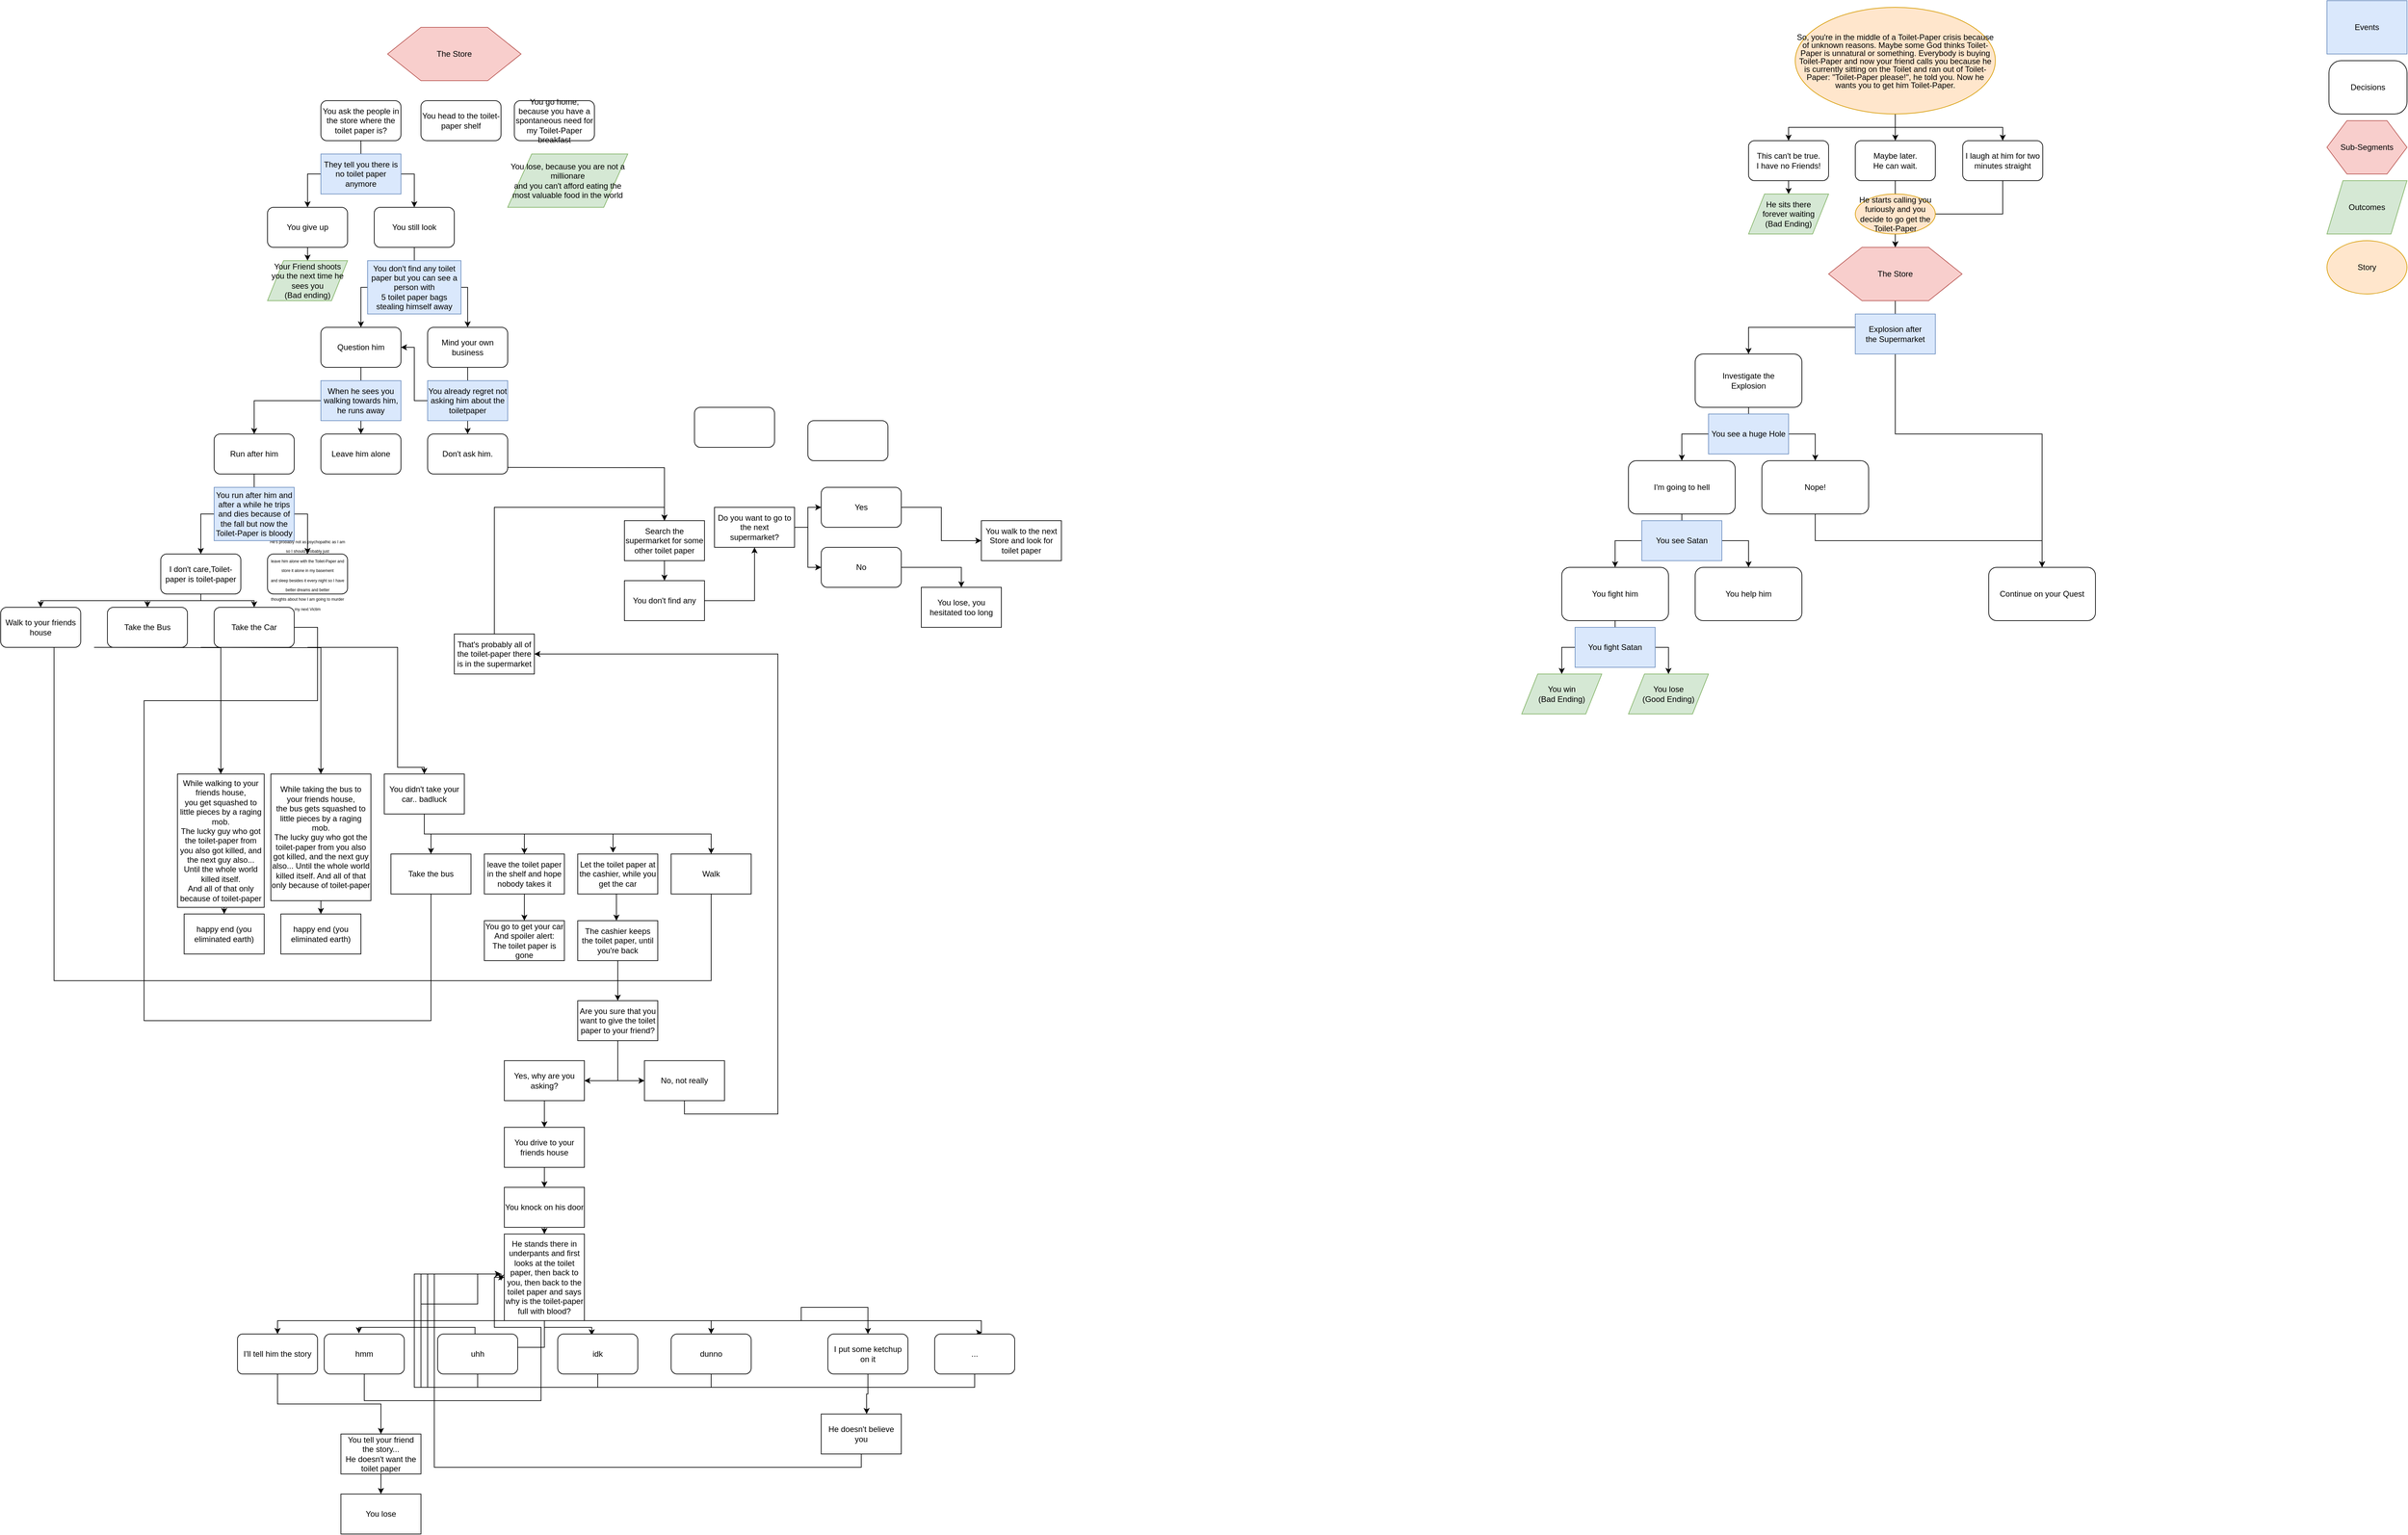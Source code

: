 <mxfile version="12.8.9" type="github">
  <diagram id="Qn3-nG2EIfxCC5e99ubx" name="Page-1">
    <mxGraphModel dx="3602" dy="536" grid="1" gridSize="10" guides="1" tooltips="1" connect="1" arrows="1" fold="1" page="0" pageScale="1" pageWidth="1169" pageHeight="827" background="none" math="0" shadow="0">
      <root>
        <mxCell id="0" />
        <mxCell id="1" parent="0" />
        <mxCell id="w2yHV6jO7LddsXgPNAkQ-8" style="edgeStyle=orthogonalEdgeStyle;rounded=0;orthogonalLoop=1;jettySize=auto;html=1;exitX=0.5;exitY=1;exitDx=0;exitDy=0;entryX=0.5;entryY=0;entryDx=0;entryDy=0;" parent="1" source="qTc8x9LIwxy68OP4qptk-10" target="qTc8x9LIwxy68OP4qptk-4" edge="1">
          <mxGeometry relative="1" as="geometry">
            <mxPoint x="760" y="450" as="sourcePoint" />
            <Array as="points">
              <mxPoint x="760" y="490" />
              <mxPoint x="540" y="490" />
            </Array>
          </mxGeometry>
        </mxCell>
        <mxCell id="w2yHV6jO7LddsXgPNAkQ-10" style="edgeStyle=orthogonalEdgeStyle;rounded=0;orthogonalLoop=1;jettySize=auto;html=1;exitX=0.5;exitY=1;exitDx=0;exitDy=0;entryX=0.5;entryY=0;entryDx=0;entryDy=0;" parent="1" source="qTc8x9LIwxy68OP4qptk-4" target="w2yHV6jO7LddsXgPNAkQ-2" edge="1">
          <mxGeometry relative="1" as="geometry" />
        </mxCell>
        <mxCell id="w2yHV6jO7LddsXgPNAkQ-13" style="edgeStyle=orthogonalEdgeStyle;rounded=0;orthogonalLoop=1;jettySize=auto;html=1;exitX=0.5;exitY=1;exitDx=0;exitDy=0;entryX=0.5;entryY=0;entryDx=0;entryDy=0;" parent="1" source="qTc8x9LIwxy68OP4qptk-4" target="w2yHV6jO7LddsXgPNAkQ-11" edge="1">
          <mxGeometry relative="1" as="geometry" />
        </mxCell>
        <mxCell id="qTc8x9LIwxy68OP4qptk-4" value="Investigate the&lt;br&gt;Explosion" style="rounded=1;whiteSpace=wrap;html=1;" parent="1" vertex="1">
          <mxGeometry x="460" y="530" width="160" height="80" as="geometry" />
        </mxCell>
        <mxCell id="qTc8x9LIwxy68OP4qptk-5" value="Continue on your Quest" style="rounded=1;whiteSpace=wrap;html=1;" parent="1" vertex="1">
          <mxGeometry x="900" y="850" width="160" height="80" as="geometry" />
        </mxCell>
        <mxCell id="w2yHV6jO7LddsXgPNAkQ-37" style="edgeStyle=orthogonalEdgeStyle;rounded=0;orthogonalLoop=1;jettySize=auto;html=1;exitX=0.5;exitY=1;exitDx=0;exitDy=0;entryX=0.5;entryY=0;entryDx=0;entryDy=0;" parent="1" source="w2yHV6jO7LddsXgPNAkQ-2" target="w2yHV6jO7LddsXgPNAkQ-36" edge="1">
          <mxGeometry relative="1" as="geometry" />
        </mxCell>
        <mxCell id="w2yHV6jO7LddsXgPNAkQ-38" style="edgeStyle=orthogonalEdgeStyle;rounded=0;orthogonalLoop=1;jettySize=auto;html=1;exitX=0.5;exitY=1;exitDx=0;exitDy=0;entryX=0.5;entryY=0;entryDx=0;entryDy=0;" parent="1" source="w2yHV6jO7LddsXgPNAkQ-2" target="w2yHV6jO7LddsXgPNAkQ-35" edge="1">
          <mxGeometry relative="1" as="geometry" />
        </mxCell>
        <mxCell id="w2yHV6jO7LddsXgPNAkQ-2" value="I&#39;m going to hell" style="rounded=1;whiteSpace=wrap;html=1;" parent="1" vertex="1">
          <mxGeometry x="360" y="690" width="160" height="80" as="geometry" />
        </mxCell>
        <mxCell id="w2yHV6jO7LddsXgPNAkQ-3" value="You see a huge Hole" style="rounded=0;whiteSpace=wrap;html=1;fillColor=#dae8fc;strokeColor=#6c8ebf;" parent="1" vertex="1">
          <mxGeometry x="480" y="620" width="120" height="60" as="geometry" />
        </mxCell>
        <mxCell id="ga1ZJdMdY6wzrTvUTJqG-1" style="edgeStyle=orthogonalEdgeStyle;rounded=0;orthogonalLoop=1;jettySize=auto;html=1;exitX=0.5;exitY=1;exitDx=0;exitDy=0;entryX=0.5;entryY=0;entryDx=0;entryDy=0;" parent="1" source="w2yHV6jO7LddsXgPNAkQ-11" target="qTc8x9LIwxy68OP4qptk-5" edge="1">
          <mxGeometry relative="1" as="geometry" />
        </mxCell>
        <mxCell id="w2yHV6jO7LddsXgPNAkQ-11" value="Nope!" style="rounded=1;whiteSpace=wrap;html=1;" parent="1" vertex="1">
          <mxGeometry x="560" y="690" width="160" height="80" as="geometry" />
        </mxCell>
        <mxCell id="w2yHV6jO7LddsXgPNAkQ-18" value="Events" style="rounded=0;whiteSpace=wrap;html=1;fillColor=#dae8fc;strokeColor=#6c8ebf;" parent="1" vertex="1">
          <mxGeometry x="1407" width="120" height="80" as="geometry" />
        </mxCell>
        <mxCell id="w2yHV6jO7LddsXgPNAkQ-19" value="Decisions" style="rounded=1;whiteSpace=wrap;html=1;arcSize=23;" parent="1" vertex="1">
          <mxGeometry x="1410" y="90" width="117" height="80" as="geometry" />
        </mxCell>
        <mxCell id="w2yHV6jO7LddsXgPNAkQ-21" value="Outcomes" style="shape=parallelogram;perimeter=parallelogramPerimeter;whiteSpace=wrap;html=1;fillColor=#d5e8d4;strokeColor=#82b366;" parent="1" vertex="1">
          <mxGeometry x="1407" y="270" width="120" height="80" as="geometry" />
        </mxCell>
        <mxCell id="w2yHV6jO7LddsXgPNAkQ-22" value="You win&lt;br&gt;(Bad Ending)" style="shape=parallelogram;perimeter=parallelogramPerimeter;whiteSpace=wrap;html=1;fillColor=#d5e8d4;strokeColor=#82b366;" parent="1" vertex="1">
          <mxGeometry x="200" y="1010" width="120" height="60" as="geometry" />
        </mxCell>
        <mxCell id="w2yHV6jO7LddsXgPNAkQ-23" value="You lose&lt;br&gt;(Good Ending)" style="shape=parallelogram;perimeter=parallelogramPerimeter;whiteSpace=wrap;html=1;fillColor=#d5e8d4;strokeColor=#82b366;" parent="1" vertex="1">
          <mxGeometry x="360" y="1010" width="120" height="60" as="geometry" />
        </mxCell>
        <mxCell id="w2yHV6jO7LddsXgPNAkQ-33" value="You see Satan" style="rounded=0;whiteSpace=wrap;html=1;fillColor=#dae8fc;strokeColor=#6c8ebf;" parent="1" vertex="1">
          <mxGeometry x="380" y="780" width="120" height="60" as="geometry" />
        </mxCell>
        <mxCell id="w2yHV6jO7LddsXgPNAkQ-35" value="You help him" style="rounded=1;whiteSpace=wrap;html=1;" parent="1" vertex="1">
          <mxGeometry x="460" y="850" width="160" height="80" as="geometry" />
        </mxCell>
        <mxCell id="w2yHV6jO7LddsXgPNAkQ-39" style="edgeStyle=orthogonalEdgeStyle;rounded=0;orthogonalLoop=1;jettySize=auto;html=1;exitX=0.5;exitY=1;exitDx=0;exitDy=0;entryX=0.5;entryY=0;entryDx=0;entryDy=0;" parent="1" source="w2yHV6jO7LddsXgPNAkQ-36" target="w2yHV6jO7LddsXgPNAkQ-22" edge="1">
          <mxGeometry relative="1" as="geometry" />
        </mxCell>
        <mxCell id="w2yHV6jO7LddsXgPNAkQ-40" style="edgeStyle=orthogonalEdgeStyle;rounded=0;orthogonalLoop=1;jettySize=auto;html=1;exitX=0.5;exitY=1;exitDx=0;exitDy=0;entryX=0.5;entryY=0;entryDx=0;entryDy=0;" parent="1" source="w2yHV6jO7LddsXgPNAkQ-36" target="w2yHV6jO7LddsXgPNAkQ-23" edge="1">
          <mxGeometry relative="1" as="geometry" />
        </mxCell>
        <mxCell id="w2yHV6jO7LddsXgPNAkQ-36" value="You fight him" style="rounded=1;whiteSpace=wrap;html=1;" parent="1" vertex="1">
          <mxGeometry x="260" y="850" width="160" height="80" as="geometry" />
        </mxCell>
        <mxCell id="w2yHV6jO7LddsXgPNAkQ-17" value="You fight Satan" style="rounded=0;whiteSpace=wrap;html=1;fillColor=#dae8fc;strokeColor=#6c8ebf;" parent="1" vertex="1">
          <mxGeometry x="280" y="940" width="120" height="60" as="geometry" />
        </mxCell>
        <mxCell id="hGm-7pk2wTPDIRRF_HYG-1" value="Story" style="ellipse;whiteSpace=wrap;html=1;fillColor=#ffe6cc;strokeColor=#d79b00;" parent="1" vertex="1">
          <mxGeometry x="1407" y="360" width="120" height="80" as="geometry" />
        </mxCell>
        <mxCell id="hGm-7pk2wTPDIRRF_HYG-8" style="edgeStyle=orthogonalEdgeStyle;rounded=0;orthogonalLoop=1;jettySize=auto;html=1;exitX=0.5;exitY=1;exitDx=0;exitDy=0;entryX=0.5;entryY=0;entryDx=0;entryDy=0;" parent="1" source="hGm-7pk2wTPDIRRF_HYG-2" target="hGm-7pk2wTPDIRRF_HYG-4" edge="1">
          <mxGeometry relative="1" as="geometry" />
        </mxCell>
        <mxCell id="hGm-7pk2wTPDIRRF_HYG-9" style="edgeStyle=orthogonalEdgeStyle;rounded=0;orthogonalLoop=1;jettySize=auto;html=1;exitX=0.5;exitY=1;exitDx=0;exitDy=0;entryX=0.5;entryY=0;entryDx=0;entryDy=0;" parent="1" source="hGm-7pk2wTPDIRRF_HYG-2" target="hGm-7pk2wTPDIRRF_HYG-5" edge="1">
          <mxGeometry relative="1" as="geometry" />
        </mxCell>
        <mxCell id="hGm-7pk2wTPDIRRF_HYG-10" style="edgeStyle=orthogonalEdgeStyle;rounded=0;orthogonalLoop=1;jettySize=auto;html=1;exitX=0.5;exitY=1;exitDx=0;exitDy=0;entryX=0.5;entryY=0;entryDx=0;entryDy=0;" parent="1" source="hGm-7pk2wTPDIRRF_HYG-2" target="hGm-7pk2wTPDIRRF_HYG-6" edge="1">
          <mxGeometry relative="1" as="geometry" />
        </mxCell>
        <mxCell id="hGm-7pk2wTPDIRRF_HYG-2" value="&lt;p style=&quot;line-height: 100%&quot;&gt;So, you&#39;re in the middle of a Toilet-Paper crisis because of unknown reasons. Maybe some God thinks Toilet-Paper is unnatural or something. Everybody is buying Toilet-Paper and now your friend calls you because he is currently sitting on the Toilet and ran out of Toilet-Paper: &quot;Toilet-Paper please!&quot;, he told you. Now he wants you to get him Toilet-Paper.&lt;/p&gt;" style="ellipse;whiteSpace=wrap;html=1;fillColor=#ffe6cc;strokeColor=#d79b00;align=center;" parent="1" vertex="1">
          <mxGeometry x="610" y="10" width="300" height="160" as="geometry" />
        </mxCell>
        <mxCell id="hGm-7pk2wTPDIRRF_HYG-13" style="edgeStyle=orthogonalEdgeStyle;rounded=0;orthogonalLoop=1;jettySize=auto;html=1;exitX=0.5;exitY=1;exitDx=0;exitDy=0;entryX=0.5;entryY=0;entryDx=0;entryDy=0;" parent="1" source="hGm-7pk2wTPDIRRF_HYG-4" target="hGm-7pk2wTPDIRRF_HYG-12" edge="1">
          <mxGeometry relative="1" as="geometry" />
        </mxCell>
        <mxCell id="hGm-7pk2wTPDIRRF_HYG-4" value="This can&#39;t be true.&lt;br&gt;I have no Friends!" style="rounded=1;whiteSpace=wrap;html=1;" parent="1" vertex="1">
          <mxGeometry x="540" y="210" width="120" height="60" as="geometry" />
        </mxCell>
        <mxCell id="HRX807A8xVsZpX2Y_Qhh-1" style="edgeStyle=orthogonalEdgeStyle;rounded=0;orthogonalLoop=1;jettySize=auto;html=1;exitX=0.5;exitY=1;exitDx=0;exitDy=0;entryX=0.5;entryY=0;entryDx=0;entryDy=0;" parent="1" source="hGm-7pk2wTPDIRRF_HYG-5" target="OO5MdOur09zsrJe4_zCE-3" edge="1">
          <mxGeometry relative="1" as="geometry" />
        </mxCell>
        <mxCell id="hGm-7pk2wTPDIRRF_HYG-5" value="Maybe later.&lt;br&gt;He can wait." style="rounded=1;whiteSpace=wrap;html=1;" parent="1" vertex="1">
          <mxGeometry x="700" y="210" width="120" height="60" as="geometry" />
        </mxCell>
        <mxCell id="HRX807A8xVsZpX2Y_Qhh-2" style="edgeStyle=orthogonalEdgeStyle;rounded=0;orthogonalLoop=1;jettySize=auto;html=1;exitX=0.5;exitY=1;exitDx=0;exitDy=0;entryX=0.5;entryY=0;entryDx=0;entryDy=0;" parent="1" source="hGm-7pk2wTPDIRRF_HYG-6" target="OO5MdOur09zsrJe4_zCE-3" edge="1">
          <mxGeometry relative="1" as="geometry" />
        </mxCell>
        <mxCell id="hGm-7pk2wTPDIRRF_HYG-6" value="I laugh at him for two minutes straight" style="rounded=1;whiteSpace=wrap;html=1;" parent="1" vertex="1">
          <mxGeometry x="861" y="210" width="120" height="60" as="geometry" />
        </mxCell>
        <mxCell id="hGm-7pk2wTPDIRRF_HYG-12" value="He sits there &lt;br&gt;forever waiting&lt;br&gt;(Bad Ending)" style="shape=parallelogram;perimeter=parallelogramPerimeter;whiteSpace=wrap;html=1;fillColor=#d5e8d4;strokeColor=#82b366;" parent="1" vertex="1">
          <mxGeometry x="540" y="290" width="120" height="60" as="geometry" />
        </mxCell>
        <mxCell id="hGm-7pk2wTPDIRRF_HYG-14" value="He starts calling you furiously and you decide to go get the Toilet-Paper" style="ellipse;whiteSpace=wrap;html=1;fillColor=#ffe6cc;strokeColor=#d79b00;" parent="1" vertex="1">
          <mxGeometry x="700" y="290" width="120" height="60" as="geometry" />
        </mxCell>
        <mxCell id="OO5MdOur09zsrJe4_zCE-1" value="Sub-Segments" style="shape=hexagon;perimeter=hexagonPerimeter2;whiteSpace=wrap;html=1;fillColor=#f8cecc;strokeColor=#b85450;" parent="1" vertex="1">
          <mxGeometry x="1407" y="180" width="120" height="80" as="geometry" />
        </mxCell>
        <mxCell id="xJ5OwYgdjSTBkFPhT8F--6" style="edgeStyle=orthogonalEdgeStyle;rounded=0;orthogonalLoop=1;jettySize=auto;html=1;exitX=0.5;exitY=1;exitDx=0;exitDy=0;entryX=0.5;entryY=0;entryDx=0;entryDy=0;" parent="1" source="OO5MdOur09zsrJe4_zCE-3" target="qTc8x9LIwxy68OP4qptk-5" edge="1">
          <mxGeometry relative="1" as="geometry" />
        </mxCell>
        <mxCell id="OO5MdOur09zsrJe4_zCE-3" value="The Store" style="shape=hexagon;perimeter=hexagonPerimeter2;whiteSpace=wrap;html=1;fillColor=#f8cecc;strokeColor=#b85450;" parent="1" vertex="1">
          <mxGeometry x="660" y="370" width="200" height="80" as="geometry" />
        </mxCell>
        <mxCell id="qTc8x9LIwxy68OP4qptk-10" value="Explosion after&lt;br&gt;the Supermarket" style="rounded=0;whiteSpace=wrap;html=1;fillColor=#dae8fc;strokeColor=#6c8ebf;" parent="1" vertex="1">
          <mxGeometry x="700" y="470" width="120" height="60" as="geometry" />
        </mxCell>
        <mxCell id="4MemGEek6DB2b53ONelM-1" value="The Store" style="shape=hexagon;perimeter=hexagonPerimeter2;whiteSpace=wrap;html=1;fillColor=#f8cecc;strokeColor=#b85450;" parent="1" vertex="1">
          <mxGeometry x="-1500" y="40" width="200" height="80" as="geometry" />
        </mxCell>
        <mxCell id="WwWyATiSNRp0P1ia7kzS-28" style="edgeStyle=orthogonalEdgeStyle;rounded=0;orthogonalLoop=1;jettySize=auto;html=1;exitX=0.5;exitY=1;exitDx=0;exitDy=0;entryX=0.5;entryY=0;entryDx=0;entryDy=0;" parent="1" target="WwWyATiSNRp0P1ia7kzS-27" edge="1">
          <mxGeometry relative="1" as="geometry">
            <mxPoint x="-1380" y="700" as="sourcePoint" />
          </mxGeometry>
        </mxCell>
        <mxCell id="WwWyATiSNRp0P1ia7kzS-27" value="Search the supermarket for some other toilet paper" style="rounded=0;whiteSpace=wrap;html=1;" parent="1" vertex="1">
          <mxGeometry x="-1145" y="780" width="120" height="60" as="geometry" />
        </mxCell>
        <mxCell id="M6KW342iFe4JDzRaZPrO-49" value="That&#39;s probably all of the toilet-paper there is in the supermarket" style="rounded=0;whiteSpace=wrap;html=1;" parent="1" vertex="1">
          <mxGeometry x="-1400" y="950" width="120" height="60" as="geometry" />
        </mxCell>
        <mxCell id="M6KW342iFe4JDzRaZPrO-20" style="edgeStyle=orthogonalEdgeStyle;rounded=0;orthogonalLoop=1;jettySize=auto;html=1;exitX=0.5;exitY=1;exitDx=0;exitDy=0;entryX=0.5;entryY=0;entryDx=0;entryDy=0;" parent="1" target="M6KW342iFe4JDzRaZPrO-17" edge="1">
          <mxGeometry relative="1" as="geometry">
            <mxPoint x="-1940" y="970" as="sourcePoint" />
          </mxGeometry>
        </mxCell>
        <mxCell id="M6KW342iFe4JDzRaZPrO-24" style="edgeStyle=orthogonalEdgeStyle;rounded=0;orthogonalLoop=1;jettySize=auto;html=1;exitX=0.5;exitY=1;exitDx=0;exitDy=0;entryX=0.5;entryY=0;entryDx=0;entryDy=0;" parent="1" target="M6KW342iFe4JDzRaZPrO-22" edge="1">
          <mxGeometry relative="1" as="geometry">
            <mxPoint x="-1780" y="970" as="sourcePoint" />
          </mxGeometry>
        </mxCell>
        <mxCell id="M6KW342iFe4JDzRaZPrO-26" style="edgeStyle=orthogonalEdgeStyle;rounded=0;orthogonalLoop=1;jettySize=auto;html=1;exitX=0.5;exitY=1;exitDx=0;exitDy=0;entryX=0.5;entryY=0;entryDx=0;entryDy=0;" parent="1" target="M6KW342iFe4JDzRaZPrO-25" edge="1">
          <mxGeometry relative="1" as="geometry">
            <Array as="points">
              <mxPoint x="-1485" y="1150" />
              <mxPoint x="-1445" y="1150" />
            </Array>
            <mxPoint x="-1620.0" y="970" as="sourcePoint" />
          </mxGeometry>
        </mxCell>
        <mxCell id="M6KW342iFe4JDzRaZPrO-19" style="edgeStyle=orthogonalEdgeStyle;rounded=0;orthogonalLoop=1;jettySize=auto;html=1;exitX=0.5;exitY=1;exitDx=0;exitDy=0;entryX=0.5;entryY=0;entryDx=0;entryDy=0;" parent="1" source="M6KW342iFe4JDzRaZPrO-17" target="M6KW342iFe4JDzRaZPrO-18" edge="1">
          <mxGeometry relative="1" as="geometry" />
        </mxCell>
        <mxCell id="M6KW342iFe4JDzRaZPrO-17" value="&lt;div&gt;While walking to your friends house,&lt;/div&gt;&lt;div&gt;you get squashed to little pieces by a raging mob.&lt;/div&gt;&lt;div&gt;The lucky guy who got the toilet-paper from you also got killed, and the next guy also... Until the whole world killed itself.&lt;/div&gt;&lt;div&gt; And all of that only because of toilet-paper&lt;/div&gt;" style="rounded=0;whiteSpace=wrap;html=1;" parent="1" vertex="1">
          <mxGeometry x="-1815" y="1160" width="130" height="200" as="geometry" />
        </mxCell>
        <mxCell id="M6KW342iFe4JDzRaZPrO-18" value="happy end (you eliminated earth)" style="rounded=0;whiteSpace=wrap;html=1;" parent="1" vertex="1">
          <mxGeometry x="-1805" y="1370" width="120" height="60" as="geometry" />
        </mxCell>
        <mxCell id="M6KW342iFe4JDzRaZPrO-21" style="edgeStyle=orthogonalEdgeStyle;rounded=0;orthogonalLoop=1;jettySize=auto;html=1;exitX=0.5;exitY=1;exitDx=0;exitDy=0;entryX=0.5;entryY=0;entryDx=0;entryDy=0;" parent="1" source="M6KW342iFe4JDzRaZPrO-22" target="M6KW342iFe4JDzRaZPrO-23" edge="1">
          <mxGeometry relative="1" as="geometry" />
        </mxCell>
        <mxCell id="M6KW342iFe4JDzRaZPrO-22" value="&lt;div&gt;While taking the bus to your friends house,&lt;/div&gt;&lt;div&gt;the bus gets squashed to little pieces by a raging mob.&lt;br&gt;&lt;/div&gt;&lt;div&gt;The lucky guy who got the toilet-paper from you also got killed, and the next guy also... Until the whole world killed itself. And all of that only because of toilet-paper&lt;br&gt;&lt;/div&gt;" style="rounded=0;whiteSpace=wrap;html=1;" parent="1" vertex="1">
          <mxGeometry x="-1675" y="1160" width="150" height="190" as="geometry" />
        </mxCell>
        <mxCell id="M6KW342iFe4JDzRaZPrO-23" value="happy end (you eliminated earth)" style="rounded=0;whiteSpace=wrap;html=1;" parent="1" vertex="1">
          <mxGeometry x="-1660" y="1370" width="120" height="60" as="geometry" />
        </mxCell>
        <mxCell id="M6KW342iFe4JDzRaZPrO-31" style="edgeStyle=orthogonalEdgeStyle;rounded=0;orthogonalLoop=1;jettySize=auto;html=1;exitX=0.5;exitY=1;exitDx=0;exitDy=0;entryX=0.5;entryY=0;entryDx=0;entryDy=0;" parent="1" source="M6KW342iFe4JDzRaZPrO-25" target="M6KW342iFe4JDzRaZPrO-30" edge="1">
          <mxGeometry relative="1" as="geometry" />
        </mxCell>
        <mxCell id="M6KW342iFe4JDzRaZPrO-32" style="edgeStyle=orthogonalEdgeStyle;rounded=0;orthogonalLoop=1;jettySize=auto;html=1;exitX=0.5;exitY=1;exitDx=0;exitDy=0;entryX=0.5;entryY=0;entryDx=0;entryDy=0;" parent="1" source="M6KW342iFe4JDzRaZPrO-25" target="M6KW342iFe4JDzRaZPrO-27" edge="1">
          <mxGeometry relative="1" as="geometry" />
        </mxCell>
        <mxCell id="M6KW342iFe4JDzRaZPrO-33" style="edgeStyle=orthogonalEdgeStyle;rounded=0;orthogonalLoop=1;jettySize=auto;html=1;exitX=0.5;exitY=1;exitDx=0;exitDy=0;entryX=0.441;entryY=-0.031;entryDx=0;entryDy=0;entryPerimeter=0;" parent="1" source="M6KW342iFe4JDzRaZPrO-25" target="M6KW342iFe4JDzRaZPrO-28" edge="1">
          <mxGeometry relative="1" as="geometry" />
        </mxCell>
        <mxCell id="M6KW342iFe4JDzRaZPrO-34" style="edgeStyle=orthogonalEdgeStyle;rounded=0;orthogonalLoop=1;jettySize=auto;html=1;exitX=0.5;exitY=1;exitDx=0;exitDy=0;" parent="1" source="M6KW342iFe4JDzRaZPrO-25" target="M6KW342iFe4JDzRaZPrO-29" edge="1">
          <mxGeometry relative="1" as="geometry" />
        </mxCell>
        <mxCell id="M6KW342iFe4JDzRaZPrO-25" value="&lt;div&gt;You didn&#39;t take your car.. badluck&lt;/div&gt;" style="rounded=0;whiteSpace=wrap;html=1;" parent="1" vertex="1">
          <mxGeometry x="-1505" y="1160" width="120" height="60" as="geometry" />
        </mxCell>
        <mxCell id="M6KW342iFe4JDzRaZPrO-39" style="edgeStyle=orthogonalEdgeStyle;rounded=0;orthogonalLoop=1;jettySize=auto;html=1;exitX=0.5;exitY=1;exitDx=0;exitDy=0;entryX=0.5;entryY=0;entryDx=0;entryDy=0;" parent="1" source="M6KW342iFe4JDzRaZPrO-27" target="M6KW342iFe4JDzRaZPrO-38" edge="1">
          <mxGeometry relative="1" as="geometry" />
        </mxCell>
        <mxCell id="M6KW342iFe4JDzRaZPrO-27" value="leave the toilet paper in the shelf and hope nobody takes it" style="rounded=0;whiteSpace=wrap;html=1;" parent="1" vertex="1">
          <mxGeometry x="-1355" y="1280" width="120" height="60" as="geometry" />
        </mxCell>
        <mxCell id="M6KW342iFe4JDzRaZPrO-48" style="edgeStyle=orthogonalEdgeStyle;rounded=0;orthogonalLoop=1;jettySize=auto;html=1;exitX=0.5;exitY=1;exitDx=0;exitDy=0;" parent="1" source="M6KW342iFe4JDzRaZPrO-28" target="M6KW342iFe4JDzRaZPrO-47" edge="1">
          <mxGeometry relative="1" as="geometry">
            <mxPoint x="-1157" y="1370" as="targetPoint" />
            <Array as="points">
              <mxPoint x="-1157" y="1340" />
            </Array>
          </mxGeometry>
        </mxCell>
        <mxCell id="M6KW342iFe4JDzRaZPrO-28" value="Let the toilet paper at the cashier, while you get the car" style="rounded=0;whiteSpace=wrap;html=1;" parent="1" vertex="1">
          <mxGeometry x="-1215" y="1280" width="120" height="60" as="geometry" />
        </mxCell>
        <mxCell id="M6KW342iFe4JDzRaZPrO-37" style="edgeStyle=orthogonalEdgeStyle;rounded=0;orthogonalLoop=1;jettySize=auto;html=1;exitX=0.5;exitY=1;exitDx=0;exitDy=0;entryX=0;entryY=0.5;entryDx=0;entryDy=0;" parent="1" source="M6KW342iFe4JDzRaZPrO-29" edge="1">
          <mxGeometry relative="1" as="geometry">
            <Array as="points">
              <mxPoint x="-1015" y="1470" />
              <mxPoint x="-2000" y="1470" />
            </Array>
            <mxPoint x="-2000" y="940" as="targetPoint" />
          </mxGeometry>
        </mxCell>
        <mxCell id="M6KW342iFe4JDzRaZPrO-29" value="Walk" style="rounded=0;whiteSpace=wrap;html=1;" parent="1" vertex="1">
          <mxGeometry x="-1075" y="1280" width="120" height="60" as="geometry" />
        </mxCell>
        <mxCell id="M6KW342iFe4JDzRaZPrO-35" style="edgeStyle=orthogonalEdgeStyle;rounded=0;orthogonalLoop=1;jettySize=auto;html=1;exitX=0.5;exitY=1;exitDx=0;exitDy=0;" parent="1" source="M6KW342iFe4JDzRaZPrO-30" edge="1">
          <mxGeometry relative="1" as="geometry">
            <Array as="points">
              <mxPoint x="-1435" y="1530" />
              <mxPoint x="-1865" y="1530" />
              <mxPoint x="-1865" y="1050" />
              <mxPoint x="-1605" y="1050" />
            </Array>
            <mxPoint x="-1720.0" y="940.0" as="targetPoint" />
          </mxGeometry>
        </mxCell>
        <mxCell id="M6KW342iFe4JDzRaZPrO-30" value="Take the bus" style="rounded=0;whiteSpace=wrap;html=1;" parent="1" vertex="1">
          <mxGeometry x="-1495" y="1280" width="120" height="60" as="geometry" />
        </mxCell>
        <mxCell id="M6KW342iFe4JDzRaZPrO-38" value="&lt;div&gt;You go to get your car&lt;br&gt;&lt;/div&gt;&lt;div&gt;And spoiler alert:&lt;/div&gt;&lt;div&gt;The toilet paper is gone&lt;br&gt; &lt;/div&gt;" style="rounded=0;whiteSpace=wrap;html=1;" parent="1" vertex="1">
          <mxGeometry x="-1355" y="1380" width="120" height="60" as="geometry" />
        </mxCell>
        <mxCell id="M6KW342iFe4JDzRaZPrO-52" style="edgeStyle=orthogonalEdgeStyle;rounded=0;orthogonalLoop=1;jettySize=auto;html=1;exitX=0.5;exitY=1;exitDx=0;exitDy=0;entryX=0.5;entryY=0;entryDx=0;entryDy=0;" parent="1" source="M6KW342iFe4JDzRaZPrO-47" target="M6KW342iFe4JDzRaZPrO-51" edge="1">
          <mxGeometry relative="1" as="geometry" />
        </mxCell>
        <mxCell id="M6KW342iFe4JDzRaZPrO-47" value="The cashier keeps the toilet paper, until you&#39;re back" style="rounded=0;whiteSpace=wrap;html=1;" parent="1" vertex="1">
          <mxGeometry x="-1215" y="1380" width="120" height="60" as="geometry" />
        </mxCell>
        <mxCell id="6DiMKuQ_fRoN0keim-UP-1" value="You head to the toilet-paper shelf" style="rounded=1;whiteSpace=wrap;html=1;" parent="1" vertex="1">
          <mxGeometry x="-1450" y="150" width="120" height="60" as="geometry" />
        </mxCell>
        <mxCell id="JG3rJxFggoxqtPLCYrr8-17" style="edgeStyle=orthogonalEdgeStyle;rounded=0;orthogonalLoop=1;jettySize=auto;html=1;exitX=0.5;exitY=1;exitDx=0;exitDy=0;entryX=0.5;entryY=0;entryDx=0;entryDy=0;" parent="1" source="6DiMKuQ_fRoN0keim-UP-3" target="JG3rJxFggoxqtPLCYrr8-8" edge="1">
          <mxGeometry relative="1" as="geometry" />
        </mxCell>
        <mxCell id="JG3rJxFggoxqtPLCYrr8-18" style="edgeStyle=orthogonalEdgeStyle;rounded=0;orthogonalLoop=1;jettySize=auto;html=1;exitX=0.5;exitY=1;exitDx=0;exitDy=0;entryX=0.5;entryY=0;entryDx=0;entryDy=0;" parent="1" source="6DiMKuQ_fRoN0keim-UP-3" target="JG3rJxFggoxqtPLCYrr8-9" edge="1">
          <mxGeometry relative="1" as="geometry" />
        </mxCell>
        <mxCell id="6DiMKuQ_fRoN0keim-UP-3" value="You ask the people in the store where the toilet paper is?" style="rounded=1;whiteSpace=wrap;html=1;" parent="1" vertex="1">
          <mxGeometry x="-1600" y="150" width="120" height="60" as="geometry" />
        </mxCell>
        <mxCell id="M6KW342iFe4JDzRaZPrO-56" style="edgeStyle=orthogonalEdgeStyle;rounded=0;orthogonalLoop=1;jettySize=auto;html=1;exitX=0.5;exitY=1;exitDx=0;exitDy=0;entryX=1;entryY=0.5;entryDx=0;entryDy=0;" parent="1" source="M6KW342iFe4JDzRaZPrO-51" target="M6KW342iFe4JDzRaZPrO-54" edge="1">
          <mxGeometry relative="1" as="geometry" />
        </mxCell>
        <mxCell id="M6KW342iFe4JDzRaZPrO-58" style="edgeStyle=orthogonalEdgeStyle;rounded=0;orthogonalLoop=1;jettySize=auto;html=1;exitX=0.5;exitY=1;exitDx=0;exitDy=0;entryX=0;entryY=0.5;entryDx=0;entryDy=0;" parent="1" source="M6KW342iFe4JDzRaZPrO-51" target="M6KW342iFe4JDzRaZPrO-55" edge="1">
          <mxGeometry relative="1" as="geometry" />
        </mxCell>
        <mxCell id="M6KW342iFe4JDzRaZPrO-51" value="Are you sure that you want to give the toilet paper to your friend? " style="rounded=0;whiteSpace=wrap;html=1;" parent="1" vertex="1">
          <mxGeometry x="-1215" y="1500" width="120" height="60" as="geometry" />
        </mxCell>
        <mxCell id="M6KW342iFe4JDzRaZPrO-64" style="edgeStyle=orthogonalEdgeStyle;rounded=0;orthogonalLoop=1;jettySize=auto;html=1;exitX=0.5;exitY=1;exitDx=0;exitDy=0;entryX=0.5;entryY=0;entryDx=0;entryDy=0;" parent="1" source="M6KW342iFe4JDzRaZPrO-54" target="M6KW342iFe4JDzRaZPrO-63" edge="1">
          <mxGeometry relative="1" as="geometry" />
        </mxCell>
        <mxCell id="M6KW342iFe4JDzRaZPrO-54" value="Yes, why are you asking?" style="rounded=0;whiteSpace=wrap;html=1;" parent="1" vertex="1">
          <mxGeometry x="-1325" y="1590" width="120" height="60" as="geometry" />
        </mxCell>
        <mxCell id="JG3rJxFggoxqtPLCYrr8-1" value="&lt;div&gt;You lose, because you are not a millionare&lt;/div&gt;&lt;div&gt;and you can&#39;t afford eating the most valuable food in the world&lt;br&gt;&lt;/div&gt;" style="shape=parallelogram;perimeter=parallelogramPerimeter;whiteSpace=wrap;html=1;fillColor=#d5e8d4;strokeColor=#82b366;" parent="1" vertex="1">
          <mxGeometry x="-1320" y="230" width="180" height="80" as="geometry" />
        </mxCell>
        <mxCell id="JG3rJxFggoxqtPLCYrr8-5" value="You go home, because you have a spontaneous need for my Toilet-Paper breakfast" style="rounded=1;whiteSpace=wrap;html=1;" parent="1" vertex="1">
          <mxGeometry x="-1310" y="150" width="120" height="60" as="geometry" />
        </mxCell>
        <mxCell id="JG3rJxFggoxqtPLCYrr8-7" style="edgeStyle=orthogonalEdgeStyle;rounded=0;orthogonalLoop=1;jettySize=auto;html=1;exitX=0.5;exitY=1;exitDx=0;exitDy=0;" parent="1" source="M6KW342iFe4JDzRaZPrO-55" target="M6KW342iFe4JDzRaZPrO-49" edge="1">
          <mxGeometry relative="1" as="geometry">
            <Array as="points">
              <mxPoint x="-1055" y="1670" />
              <mxPoint x="-915" y="1670" />
              <mxPoint x="-915" y="980" />
            </Array>
          </mxGeometry>
        </mxCell>
        <mxCell id="M6KW342iFe4JDzRaZPrO-55" value="No, not really" style="rounded=0;whiteSpace=wrap;html=1;" parent="1" vertex="1">
          <mxGeometry x="-1115" y="1590" width="120" height="60" as="geometry" />
        </mxCell>
        <mxCell id="M6KW342iFe4JDzRaZPrO-66" style="edgeStyle=orthogonalEdgeStyle;rounded=0;orthogonalLoop=1;jettySize=auto;html=1;exitX=0.5;exitY=1;exitDx=0;exitDy=0;" parent="1" source="M6KW342iFe4JDzRaZPrO-63" target="M6KW342iFe4JDzRaZPrO-65" edge="1">
          <mxGeometry relative="1" as="geometry" />
        </mxCell>
        <mxCell id="M6KW342iFe4JDzRaZPrO-63" value="You drive to your friends house" style="rounded=0;whiteSpace=wrap;html=1;" parent="1" vertex="1">
          <mxGeometry x="-1325" y="1690" width="120" height="60" as="geometry" />
        </mxCell>
        <mxCell id="M6KW342iFe4JDzRaZPrO-85" style="edgeStyle=orthogonalEdgeStyle;rounded=0;orthogonalLoop=1;jettySize=auto;html=1;exitX=0.5;exitY=1;exitDx=0;exitDy=0;entryX=0.5;entryY=0;entryDx=0;entryDy=0;" parent="1" source="M6KW342iFe4JDzRaZPrO-65" target="M6KW342iFe4JDzRaZPrO-69" edge="1">
          <mxGeometry relative="1" as="geometry" />
        </mxCell>
        <mxCell id="M6KW342iFe4JDzRaZPrO-65" value="You knock on his door" style="rounded=0;whiteSpace=wrap;html=1;" parent="1" vertex="1">
          <mxGeometry x="-1325" y="1780" width="120" height="60" as="geometry" />
        </mxCell>
        <mxCell id="M6KW342iFe4JDzRaZPrO-89" style="edgeStyle=orthogonalEdgeStyle;rounded=0;orthogonalLoop=1;jettySize=auto;html=1;exitX=0.5;exitY=1;exitDx=0;exitDy=0;" parent="1" source="M6KW342iFe4JDzRaZPrO-69" target="M6KW342iFe4JDzRaZPrO-78" edge="1">
          <mxGeometry relative="1" as="geometry">
            <Array as="points">
              <mxPoint x="-1015" y="1980" />
            </Array>
          </mxGeometry>
        </mxCell>
        <mxCell id="M6KW342iFe4JDzRaZPrO-90" style="edgeStyle=orthogonalEdgeStyle;rounded=0;orthogonalLoop=1;jettySize=auto;html=1;exitX=0.5;exitY=1;exitDx=0;exitDy=0;entryX=0.5;entryY=0;entryDx=0;entryDy=0;" parent="1" source="M6KW342iFe4JDzRaZPrO-69" target="M6KW342iFe4JDzRaZPrO-79" edge="1">
          <mxGeometry relative="1" as="geometry">
            <Array as="points">
              <mxPoint x="-880" y="1980" />
              <mxPoint x="-880" y="1960" />
              <mxPoint x="-780" y="1960" />
            </Array>
          </mxGeometry>
        </mxCell>
        <mxCell id="M6KW342iFe4JDzRaZPrO-91" style="edgeStyle=orthogonalEdgeStyle;rounded=0;orthogonalLoop=1;jettySize=auto;html=1;exitX=0.5;exitY=1;exitDx=0;exitDy=0;entryX=0.592;entryY=-0.033;entryDx=0;entryDy=0;entryPerimeter=0;" parent="1" source="M6KW342iFe4JDzRaZPrO-69" target="M6KW342iFe4JDzRaZPrO-87" edge="1">
          <mxGeometry relative="1" as="geometry">
            <mxPoint x="-610" y="1990" as="targetPoint" />
            <Array as="points">
              <mxPoint x="-610" y="1980" />
            </Array>
          </mxGeometry>
        </mxCell>
        <mxCell id="M6KW342iFe4JDzRaZPrO-92" style="edgeStyle=orthogonalEdgeStyle;rounded=0;orthogonalLoop=1;jettySize=auto;html=1;exitX=0.5;exitY=1;exitDx=0;exitDy=0;entryX=0.433;entryY=-0.017;entryDx=0;entryDy=0;entryPerimeter=0;" parent="1" source="M6KW342iFe4JDzRaZPrO-69" target="M6KW342iFe4JDzRaZPrO-75" edge="1">
          <mxGeometry relative="1" as="geometry">
            <mxPoint x="-1544" y="2000" as="targetPoint" />
            <Array as="points">
              <mxPoint x="-1265" y="2020" />
              <mxPoint x="-1369" y="2020" />
              <mxPoint x="-1369" y="1990" />
              <mxPoint x="-1543" y="1990" />
            </Array>
          </mxGeometry>
        </mxCell>
        <mxCell id="M6KW342iFe4JDzRaZPrO-93" style="edgeStyle=orthogonalEdgeStyle;rounded=0;orthogonalLoop=1;jettySize=auto;html=1;exitX=0.5;exitY=1;exitDx=0;exitDy=0;entryX=0.5;entryY=0;entryDx=0;entryDy=0;" parent="1" source="M6KW342iFe4JDzRaZPrO-69" target="M6KW342iFe4JDzRaZPrO-80" edge="1">
          <mxGeometry relative="1" as="geometry">
            <Array as="points">
              <mxPoint x="-1665" y="1980" />
            </Array>
          </mxGeometry>
        </mxCell>
        <mxCell id="M6KW342iFe4JDzRaZPrO-95" style="edgeStyle=orthogonalEdgeStyle;rounded=0;orthogonalLoop=1;jettySize=auto;html=1;exitX=0.5;exitY=1;exitDx=0;exitDy=0;entryX=0.425;entryY=0.033;entryDx=0;entryDy=0;entryPerimeter=0;" parent="1" source="M6KW342iFe4JDzRaZPrO-69" target="M6KW342iFe4JDzRaZPrO-77" edge="1">
          <mxGeometry relative="1" as="geometry">
            <Array as="points">
              <mxPoint x="-1265" y="1990" />
              <mxPoint x="-1194" y="1990" />
            </Array>
          </mxGeometry>
        </mxCell>
        <mxCell id="M6KW342iFe4JDzRaZPrO-69" value="He stands there in underpants and first looks at the toilet paper, then back to you, then back to the toilet paper and says why is the toilet-paper full with blood?" style="rounded=0;whiteSpace=wrap;html=1;" parent="1" vertex="1">
          <mxGeometry x="-1325" y="1850" width="120" height="130" as="geometry" />
        </mxCell>
        <mxCell id="M6KW342iFe4JDzRaZPrO-94" style="edgeStyle=orthogonalEdgeStyle;rounded=0;orthogonalLoop=1;jettySize=auto;html=1;exitX=0.5;exitY=1;exitDx=0;exitDy=0;entryX=0;entryY=0.5;entryDx=0;entryDy=0;" parent="1" source="M6KW342iFe4JDzRaZPrO-75" target="M6KW342iFe4JDzRaZPrO-69" edge="1">
          <mxGeometry relative="1" as="geometry">
            <Array as="points">
              <mxPoint x="-1535" y="2100" />
              <mxPoint x="-1270" y="2100" />
              <mxPoint x="-1270" y="1990" />
              <mxPoint x="-1340" y="1990" />
              <mxPoint x="-1340" y="1915" />
            </Array>
          </mxGeometry>
        </mxCell>
        <mxCell id="M6KW342iFe4JDzRaZPrO-75" value="hmm" style="rounded=1;whiteSpace=wrap;html=1;" parent="1" vertex="1">
          <mxGeometry x="-1595" y="2000" width="120" height="60" as="geometry" />
        </mxCell>
        <mxCell id="M6KW342iFe4JDzRaZPrO-97" style="edgeStyle=orthogonalEdgeStyle;rounded=0;orthogonalLoop=1;jettySize=auto;html=1;exitX=0.5;exitY=1;exitDx=0;exitDy=0;" parent="1" source="M6KW342iFe4JDzRaZPrO-76" edge="1">
          <mxGeometry relative="1" as="geometry">
            <mxPoint x="-1330" y="1920" as="targetPoint" />
            <Array as="points">
              <mxPoint x="-1365" y="2080" />
              <mxPoint x="-1450" y="2080" />
              <mxPoint x="-1450" y="1955" />
              <mxPoint x="-1365" y="1955" />
              <mxPoint x="-1365" y="1910" />
            </Array>
          </mxGeometry>
        </mxCell>
        <mxCell id="M6KW342iFe4JDzRaZPrO-76" value="uhh" style="rounded=1;whiteSpace=wrap;html=1;" parent="1" vertex="1">
          <mxGeometry x="-1425" y="2000" width="120" height="60" as="geometry" />
        </mxCell>
        <mxCell id="M6KW342iFe4JDzRaZPrO-98" style="edgeStyle=orthogonalEdgeStyle;rounded=0;orthogonalLoop=1;jettySize=auto;html=1;exitX=0.5;exitY=1;exitDx=0;exitDy=0;" parent="1" source="M6KW342iFe4JDzRaZPrO-77" edge="1">
          <mxGeometry relative="1" as="geometry">
            <mxPoint x="-1330" y="1910" as="targetPoint" />
            <Array as="points">
              <mxPoint x="-1185" y="2080" />
              <mxPoint x="-1450" y="2080" />
              <mxPoint x="-1450" y="1910" />
            </Array>
          </mxGeometry>
        </mxCell>
        <mxCell id="M6KW342iFe4JDzRaZPrO-77" value="idk" style="rounded=1;whiteSpace=wrap;html=1;" parent="1" vertex="1">
          <mxGeometry x="-1245" y="2000" width="120" height="60" as="geometry" />
        </mxCell>
        <mxCell id="M6KW342iFe4JDzRaZPrO-99" style="edgeStyle=orthogonalEdgeStyle;rounded=0;orthogonalLoop=1;jettySize=auto;html=1;exitX=0.5;exitY=1;exitDx=0;exitDy=0;" parent="1" source="M6KW342iFe4JDzRaZPrO-78" edge="1">
          <mxGeometry relative="1" as="geometry">
            <mxPoint x="-1330" y="1910" as="targetPoint" />
            <Array as="points">
              <mxPoint x="-1015" y="2080" />
              <mxPoint x="-1440" y="2080" />
              <mxPoint x="-1440" y="1910" />
            </Array>
          </mxGeometry>
        </mxCell>
        <mxCell id="M6KW342iFe4JDzRaZPrO-78" value="dunno" style="rounded=1;whiteSpace=wrap;html=1;" parent="1" vertex="1">
          <mxGeometry x="-1075" y="2000" width="120" height="60" as="geometry" />
        </mxCell>
        <mxCell id="JG3rJxFggoxqtPLCYrr8-19" style="edgeStyle=orthogonalEdgeStyle;rounded=0;orthogonalLoop=1;jettySize=auto;html=1;exitX=0.5;exitY=1;exitDx=0;exitDy=0;entryX=0.5;entryY=0;entryDx=0;entryDy=0;" parent="1" source="JG3rJxFggoxqtPLCYrr8-8" target="JG3rJxFggoxqtPLCYrr8-14" edge="1">
          <mxGeometry relative="1" as="geometry" />
        </mxCell>
        <mxCell id="M6KW342iFe4JDzRaZPrO-102" style="edgeStyle=orthogonalEdgeStyle;rounded=0;orthogonalLoop=1;jettySize=auto;html=1;exitX=0.5;exitY=1;exitDx=0;exitDy=0;entryX=0.567;entryY=0;entryDx=0;entryDy=0;entryPerimeter=0;" parent="1" source="M6KW342iFe4JDzRaZPrO-79" target="M6KW342iFe4JDzRaZPrO-101" edge="1">
          <mxGeometry relative="1" as="geometry" />
        </mxCell>
        <mxCell id="M6KW342iFe4JDzRaZPrO-79" value="I put some ketchup on it" style="rounded=1;whiteSpace=wrap;html=1;" parent="1" vertex="1">
          <mxGeometry x="-840" y="2000" width="120" height="60" as="geometry" />
        </mxCell>
        <mxCell id="M6KW342iFe4JDzRaZPrO-83" style="edgeStyle=orthogonalEdgeStyle;rounded=0;orthogonalLoop=1;jettySize=auto;html=1;exitX=0.5;exitY=1;exitDx=0;exitDy=0;entryX=0.5;entryY=0;entryDx=0;entryDy=0;" parent="1" source="M6KW342iFe4JDzRaZPrO-80" target="M6KW342iFe4JDzRaZPrO-81" edge="1">
          <mxGeometry relative="1" as="geometry" />
        </mxCell>
        <mxCell id="JG3rJxFggoxqtPLCYrr8-8" value="You give up" style="rounded=1;whiteSpace=wrap;html=1;" parent="1" vertex="1">
          <mxGeometry x="-1680" y="310" width="120" height="60" as="geometry" />
        </mxCell>
        <mxCell id="M6KW342iFe4JDzRaZPrO-80" value="I&#39;ll tell him the story" style="rounded=1;whiteSpace=wrap;html=1;arcSize=13;" parent="1" vertex="1">
          <mxGeometry x="-1725" y="2000" width="120" height="60" as="geometry" />
        </mxCell>
        <mxCell id="JG3rJxFggoxqtPLCYrr8-22" style="edgeStyle=orthogonalEdgeStyle;rounded=0;orthogonalLoop=1;jettySize=auto;html=1;exitX=0.5;exitY=1;exitDx=0;exitDy=0;entryX=0.5;entryY=0;entryDx=0;entryDy=0;" parent="1" source="JG3rJxFggoxqtPLCYrr8-9" target="JG3rJxFggoxqtPLCYrr8-21" edge="1">
          <mxGeometry relative="1" as="geometry" />
        </mxCell>
        <mxCell id="M6KW342iFe4JDzRaZPrO-84" style="edgeStyle=orthogonalEdgeStyle;rounded=0;orthogonalLoop=1;jettySize=auto;html=1;exitX=0.5;exitY=1;exitDx=0;exitDy=0;entryX=0.5;entryY=0;entryDx=0;entryDy=0;" parent="1" source="M6KW342iFe4JDzRaZPrO-81" target="M6KW342iFe4JDzRaZPrO-82" edge="1">
          <mxGeometry relative="1" as="geometry" />
        </mxCell>
        <mxCell id="JG3rJxFggoxqtPLCYrr8-23" style="edgeStyle=orthogonalEdgeStyle;rounded=0;orthogonalLoop=1;jettySize=auto;html=1;exitX=0.5;exitY=1;exitDx=0;exitDy=0;entryX=0.5;entryY=0;entryDx=0;entryDy=0;" parent="1" source="JG3rJxFggoxqtPLCYrr8-9" target="JG3rJxFggoxqtPLCYrr8-20" edge="1">
          <mxGeometry relative="1" as="geometry" />
        </mxCell>
        <mxCell id="JG3rJxFggoxqtPLCYrr8-9" value="You still look" style="rounded=1;whiteSpace=wrap;html=1;" parent="1" vertex="1">
          <mxGeometry x="-1520" y="310" width="120" height="60" as="geometry" />
        </mxCell>
        <mxCell id="M6KW342iFe4JDzRaZPrO-81" value="&lt;div&gt;You tell your friend the story...&lt;/div&gt;&lt;div&gt;He doesn&#39;t want the toilet paper &lt;br&gt;&lt;/div&gt;" style="rounded=0;whiteSpace=wrap;html=1;" parent="1" vertex="1">
          <mxGeometry x="-1570" y="2150" width="120" height="60" as="geometry" />
        </mxCell>
        <mxCell id="JG3rJxFggoxqtPLCYrr8-14" value="&lt;div&gt;Your Friend shoots you the next time he sees you&lt;br&gt;&lt;/div&gt;&lt;div&gt;(Bad ending)&lt;br&gt;&lt;/div&gt;" style="shape=parallelogram;perimeter=parallelogramPerimeter;whiteSpace=wrap;html=1;rounded=1;arcSize=0;fillColor=#d5e8d4;strokeColor=#82b366;" parent="1" vertex="1">
          <mxGeometry x="-1680" y="390" width="120" height="60" as="geometry" />
        </mxCell>
        <mxCell id="M6KW342iFe4JDzRaZPrO-82" value="You lose" style="rounded=0;whiteSpace=wrap;html=1;" parent="1" vertex="1">
          <mxGeometry x="-1570" y="2240" width="120" height="60" as="geometry" />
        </mxCell>
        <mxCell id="4MemGEek6DB2b53ONelM-8" value="They tell you there is no toilet paper anymore" style="rounded=0;whiteSpace=wrap;html=1;fillColor=#dae8fc;strokeColor=#6c8ebf;" parent="1" vertex="1">
          <mxGeometry x="-1600" y="230" width="120" height="60" as="geometry" />
        </mxCell>
        <mxCell id="M6KW342iFe4JDzRaZPrO-104" style="edgeStyle=orthogonalEdgeStyle;rounded=0;orthogonalLoop=1;jettySize=auto;html=1;exitX=0.5;exitY=1;exitDx=0;exitDy=0;" parent="1" source="M6KW342iFe4JDzRaZPrO-87" edge="1">
          <mxGeometry relative="1" as="geometry">
            <mxPoint x="-1330" y="1910" as="targetPoint" />
            <Array as="points">
              <mxPoint x="-620" y="2080" />
              <mxPoint x="-1460" y="2080" />
              <mxPoint x="-1460" y="1910" />
            </Array>
          </mxGeometry>
        </mxCell>
        <mxCell id="M6KW342iFe4JDzRaZPrO-87" value="&lt;div&gt;...&lt;/div&gt;" style="rounded=1;whiteSpace=wrap;html=1;" parent="1" vertex="1">
          <mxGeometry x="-680" y="2000" width="120" height="60" as="geometry" />
        </mxCell>
        <mxCell id="JG3rJxFggoxqtPLCYrr8-29" style="edgeStyle=orthogonalEdgeStyle;rounded=0;orthogonalLoop=1;jettySize=auto;html=1;exitX=0.5;exitY=1;exitDx=0;exitDy=0;entryX=0.5;entryY=0;entryDx=0;entryDy=0;" parent="1" source="JG3rJxFggoxqtPLCYrr8-20" target="JG3rJxFggoxqtPLCYrr8-26" edge="1">
          <mxGeometry relative="1" as="geometry" />
        </mxCell>
        <mxCell id="JG3rJxFggoxqtPLCYrr8-20" value="Mind your own business" style="rounded=1;whiteSpace=wrap;html=1;" parent="1" vertex="1">
          <mxGeometry x="-1440" y="490" width="120" height="60" as="geometry" />
        </mxCell>
        <mxCell id="JG3rJxFggoxqtPLCYrr8-33" style="edgeStyle=orthogonalEdgeStyle;rounded=0;orthogonalLoop=1;jettySize=auto;html=1;exitX=0.5;exitY=1;exitDx=0;exitDy=0;entryX=0.5;entryY=0;entryDx=0;entryDy=0;" parent="1" source="JG3rJxFggoxqtPLCYrr8-21" target="JG3rJxFggoxqtPLCYrr8-32" edge="1">
          <mxGeometry relative="1" as="geometry" />
        </mxCell>
        <mxCell id="JG3rJxFggoxqtPLCYrr8-34" style="edgeStyle=orthogonalEdgeStyle;rounded=0;orthogonalLoop=1;jettySize=auto;html=1;exitX=0.5;exitY=1;exitDx=0;exitDy=0;entryX=0.5;entryY=0;entryDx=0;entryDy=0;" parent="1" source="JG3rJxFggoxqtPLCYrr8-21" target="JG3rJxFggoxqtPLCYrr8-31" edge="1">
          <mxGeometry relative="1" as="geometry" />
        </mxCell>
        <mxCell id="JG3rJxFggoxqtPLCYrr8-21" value="Question him" style="rounded=1;whiteSpace=wrap;html=1;" parent="1" vertex="1">
          <mxGeometry x="-1600" y="490" width="120" height="60" as="geometry" />
        </mxCell>
        <mxCell id="4MemGEek6DB2b53ONelM-9" value="&lt;div&gt;You don&#39;t find any toilet paper but you can see a person with &lt;br&gt;&lt;/div&gt;&lt;div&gt;5 toilet paper bags stealing himself away&lt;/div&gt;" style="rounded=0;whiteSpace=wrap;html=1;fillColor=#dae8fc;strokeColor=#6c8ebf;" parent="1" vertex="1">
          <mxGeometry x="-1530" y="390" width="140" height="80" as="geometry" />
        </mxCell>
        <mxCell id="JG3rJxFggoxqtPLCYrr8-25" style="edgeStyle=orthogonalEdgeStyle;rounded=0;orthogonalLoop=1;jettySize=auto;html=1;exitX=0;exitY=0.5;exitDx=0;exitDy=0;entryX=1;entryY=0.5;entryDx=0;entryDy=0;" parent="1" source="JG3rJxFggoxqtPLCYrr8-24" target="JG3rJxFggoxqtPLCYrr8-21" edge="1">
          <mxGeometry relative="1" as="geometry" />
        </mxCell>
        <mxCell id="JG3rJxFggoxqtPLCYrr8-24" value="&lt;div&gt;You already regret not asking him about the toiletpaper&lt;/div&gt;" style="rounded=0;whiteSpace=wrap;html=1;fillColor=#dae8fc;strokeColor=#6c8ebf;" parent="1" vertex="1">
          <mxGeometry x="-1440" y="570" width="120" height="60" as="geometry" />
        </mxCell>
        <mxCell id="JG3rJxFggoxqtPLCYrr8-26" value="Don&#39;t ask him." style="rounded=1;whiteSpace=wrap;html=1;" parent="1" vertex="1">
          <mxGeometry x="-1440" y="650" width="120" height="60" as="geometry" />
        </mxCell>
        <mxCell id="WwWyATiSNRp0P1ia7kzS-8" value="When he sees you walking towards him, he runs away" style="rounded=0;whiteSpace=wrap;html=1;fillColor=#dae8fc;strokeColor=#6c8ebf;" parent="1" vertex="1">
          <mxGeometry x="-1600" y="570" width="120" height="60" as="geometry" />
        </mxCell>
        <mxCell id="JG3rJxFggoxqtPLCYrr8-31" value="&lt;div&gt;Leave him alone&lt;/div&gt;" style="rounded=1;whiteSpace=wrap;html=1;" parent="1" vertex="1">
          <mxGeometry x="-1600" y="650" width="120" height="60" as="geometry" />
        </mxCell>
        <mxCell id="M6KW342iFe4JDzRaZPrO-101" value="He doesn&#39;t believe you" style="rounded=0;whiteSpace=wrap;html=1;" parent="1" vertex="1">
          <mxGeometry x="-850" y="2120" width="120" height="60" as="geometry" />
        </mxCell>
        <mxCell id="JG3rJxFggoxqtPLCYrr8-38" style="edgeStyle=orthogonalEdgeStyle;rounded=0;orthogonalLoop=1;jettySize=auto;html=1;exitX=0.5;exitY=1;exitDx=0;exitDy=0;entryX=0.5;entryY=0;entryDx=0;entryDy=0;" parent="1" source="JG3rJxFggoxqtPLCYrr8-32" target="JG3rJxFggoxqtPLCYrr8-35" edge="1">
          <mxGeometry relative="1" as="geometry" />
        </mxCell>
        <mxCell id="JG3rJxFggoxqtPLCYrr8-39" style="edgeStyle=orthogonalEdgeStyle;rounded=0;orthogonalLoop=1;jettySize=auto;html=1;exitX=0.5;exitY=1;exitDx=0;exitDy=0;entryX=0.5;entryY=0;entryDx=0;entryDy=0;" parent="1" source="JG3rJxFggoxqtPLCYrr8-32" target="JG3rJxFggoxqtPLCYrr8-37" edge="1">
          <mxGeometry relative="1" as="geometry" />
        </mxCell>
        <mxCell id="JG3rJxFggoxqtPLCYrr8-32" value="Run after him" style="rounded=1;whiteSpace=wrap;html=1;" parent="1" vertex="1">
          <mxGeometry x="-1760" y="650" width="120" height="60" as="geometry" />
        </mxCell>
        <mxCell id="M6KW342iFe4JDzRaZPrO-103" style="edgeStyle=orthogonalEdgeStyle;rounded=0;orthogonalLoop=1;jettySize=auto;html=1;exitX=0.5;exitY=1;exitDx=0;exitDy=0;" parent="1" source="M6KW342iFe4JDzRaZPrO-101" edge="1">
          <mxGeometry relative="1" as="geometry">
            <mxPoint x="-1330" y="1910" as="targetPoint" />
            <Array as="points">
              <mxPoint x="-790" y="2200" />
              <mxPoint x="-1430" y="2200" />
              <mxPoint x="-1430" y="1910" />
            </Array>
          </mxGeometry>
        </mxCell>
        <mxCell id="JG3rJxFggoxqtPLCYrr8-47" style="edgeStyle=orthogonalEdgeStyle;rounded=0;orthogonalLoop=1;jettySize=auto;html=1;exitX=0.5;exitY=1;exitDx=0;exitDy=0;entryX=0.5;entryY=0;entryDx=0;entryDy=0;" edge="1" parent="1" source="JG3rJxFggoxqtPLCYrr8-35" target="JG3rJxFggoxqtPLCYrr8-42">
          <mxGeometry relative="1" as="geometry">
            <Array as="points">
              <mxPoint x="-1780" y="900" />
              <mxPoint x="-1700" y="900" />
            </Array>
          </mxGeometry>
        </mxCell>
        <mxCell id="JG3rJxFggoxqtPLCYrr8-48" style="edgeStyle=orthogonalEdgeStyle;rounded=0;orthogonalLoop=1;jettySize=auto;html=1;exitX=0.5;exitY=1;exitDx=0;exitDy=0;entryX=0.5;entryY=0;entryDx=0;entryDy=0;" edge="1" parent="1" source="JG3rJxFggoxqtPLCYrr8-35" target="JG3rJxFggoxqtPLCYrr8-41">
          <mxGeometry relative="1" as="geometry">
            <Array as="points">
              <mxPoint x="-1780" y="900" />
              <mxPoint x="-1860" y="900" />
            </Array>
          </mxGeometry>
        </mxCell>
        <mxCell id="JG3rJxFggoxqtPLCYrr8-49" style="edgeStyle=orthogonalEdgeStyle;rounded=0;orthogonalLoop=1;jettySize=auto;html=1;exitX=0.5;exitY=1;exitDx=0;exitDy=0;entryX=0.5;entryY=0;entryDx=0;entryDy=0;" edge="1" parent="1" source="JG3rJxFggoxqtPLCYrr8-35" target="JG3rJxFggoxqtPLCYrr8-40">
          <mxGeometry relative="1" as="geometry">
            <Array as="points">
              <mxPoint x="-1780" y="900" />
              <mxPoint x="-2020" y="900" />
            </Array>
          </mxGeometry>
        </mxCell>
        <mxCell id="JG3rJxFggoxqtPLCYrr8-35" value="&lt;div&gt;I don&#39;t care,Toilet-paper is toilet-paper&lt;/div&gt;" style="rounded=1;whiteSpace=wrap;html=1;" parent="1" vertex="1">
          <mxGeometry x="-1840" y="830" width="120" height="60" as="geometry" />
        </mxCell>
        <mxCell id="JG3rJxFggoxqtPLCYrr8-37" value="&lt;div align=&quot;center&quot;&gt;&lt;font style=&quot;font-size: 6px&quot;&gt;He&#39;s probably not as psychopathic as I am so I should probably just &lt;/font&gt;&lt;br&gt;&lt;font style=&quot;font-size: 6px&quot;&gt;leave him alone with the Toilet-Paper and store it alone in my basement &lt;/font&gt;&lt;br&gt;&lt;font style=&quot;font-size: 6px&quot;&gt;and sleep besides it every night so I have better dreams and better &lt;/font&gt;&lt;br&gt;&lt;font style=&quot;font-size: 6px&quot;&gt;thoughts about how I am going to murder my next Victim&lt;/font&gt;&lt;/div&gt;" style="rounded=1;whiteSpace=wrap;html=1;align=center;" parent="1" vertex="1">
          <mxGeometry x="-1680" y="830" width="120" height="60" as="geometry" />
        </mxCell>
        <mxCell id="M6KW342iFe4JDzRaZPrO-106" style="edgeStyle=orthogonalEdgeStyle;rounded=0;orthogonalLoop=1;jettySize=auto;html=1;exitX=0.5;exitY=1;exitDx=0;exitDy=0;entryX=0.5;entryY=0;entryDx=0;entryDy=0;" parent="1" source="WwWyATiSNRp0P1ia7kzS-27" target="M6KW342iFe4JDzRaZPrO-105" edge="1">
          <mxGeometry relative="1" as="geometry" />
        </mxCell>
        <mxCell id="M6KW342iFe4JDzRaZPrO-107" style="edgeStyle=orthogonalEdgeStyle;rounded=0;orthogonalLoop=1;jettySize=auto;html=1;exitX=0.5;exitY=0;exitDx=0;exitDy=0;entryX=0.5;entryY=0;entryDx=0;entryDy=0;" parent="1" source="M6KW342iFe4JDzRaZPrO-49" target="WwWyATiSNRp0P1ia7kzS-27" edge="1">
          <mxGeometry relative="1" as="geometry">
            <mxPoint x="-1180" y="700" as="targetPoint" />
          </mxGeometry>
        </mxCell>
        <mxCell id="M6KW342iFe4JDzRaZPrO-111" style="edgeStyle=orthogonalEdgeStyle;rounded=0;orthogonalLoop=1;jettySize=auto;html=1;exitX=1;exitY=0.5;exitDx=0;exitDy=0;" parent="1" source="M6KW342iFe4JDzRaZPrO-105" target="M6KW342iFe4JDzRaZPrO-110" edge="1">
          <mxGeometry relative="1" as="geometry" />
        </mxCell>
        <mxCell id="M6KW342iFe4JDzRaZPrO-105" value="You don&#39;t find any" style="rounded=0;whiteSpace=wrap;html=1;" parent="1" vertex="1">
          <mxGeometry x="-1145" y="870" width="120" height="60" as="geometry" />
        </mxCell>
        <mxCell id="M6KW342iFe4JDzRaZPrO-116" style="edgeStyle=orthogonalEdgeStyle;rounded=0;orthogonalLoop=1;jettySize=auto;html=1;exitX=1;exitY=0.5;exitDx=0;exitDy=0;entryX=0;entryY=0.5;entryDx=0;entryDy=0;" parent="1" source="M6KW342iFe4JDzRaZPrO-108" target="M6KW342iFe4JDzRaZPrO-115" edge="1">
          <mxGeometry relative="1" as="geometry" />
        </mxCell>
        <mxCell id="M6KW342iFe4JDzRaZPrO-108" value="Yes" style="rounded=1;whiteSpace=wrap;html=1;" parent="1" vertex="1">
          <mxGeometry x="-850" y="730" width="120" height="60" as="geometry" />
        </mxCell>
        <mxCell id="M6KW342iFe4JDzRaZPrO-118" style="edgeStyle=orthogonalEdgeStyle;rounded=0;orthogonalLoop=1;jettySize=auto;html=1;exitX=1;exitY=0.5;exitDx=0;exitDy=0;entryX=0.5;entryY=0;entryDx=0;entryDy=0;" parent="1" source="M6KW342iFe4JDzRaZPrO-109" target="M6KW342iFe4JDzRaZPrO-117" edge="1">
          <mxGeometry relative="1" as="geometry" />
        </mxCell>
        <mxCell id="M6KW342iFe4JDzRaZPrO-109" value="No" style="rounded=1;whiteSpace=wrap;html=1;" parent="1" vertex="1">
          <mxGeometry x="-850" y="820" width="120" height="60" as="geometry" />
        </mxCell>
        <mxCell id="M6KW342iFe4JDzRaZPrO-112" style="edgeStyle=orthogonalEdgeStyle;rounded=0;orthogonalLoop=1;jettySize=auto;html=1;exitX=1;exitY=0.5;exitDx=0;exitDy=0;entryX=0;entryY=0.5;entryDx=0;entryDy=0;" parent="1" source="M6KW342iFe4JDzRaZPrO-110" target="M6KW342iFe4JDzRaZPrO-108" edge="1">
          <mxGeometry relative="1" as="geometry" />
        </mxCell>
        <mxCell id="M6KW342iFe4JDzRaZPrO-113" style="edgeStyle=orthogonalEdgeStyle;rounded=0;orthogonalLoop=1;jettySize=auto;html=1;exitX=1;exitY=0.5;exitDx=0;exitDy=0;entryX=0;entryY=0.5;entryDx=0;entryDy=0;" parent="1" source="M6KW342iFe4JDzRaZPrO-110" target="M6KW342iFe4JDzRaZPrO-109" edge="1">
          <mxGeometry relative="1" as="geometry" />
        </mxCell>
        <mxCell id="M6KW342iFe4JDzRaZPrO-110" value="Do you want to go to the next supermarket?" style="rounded=0;whiteSpace=wrap;html=1;" parent="1" vertex="1">
          <mxGeometry x="-1010" y="760" width="120" height="60" as="geometry" />
        </mxCell>
        <mxCell id="M6KW342iFe4JDzRaZPrO-115" value="You walk to the next Store and look for toilet paper" style="rounded=0;whiteSpace=wrap;html=1;" parent="1" vertex="1">
          <mxGeometry x="-610" y="780" width="120" height="60" as="geometry" />
        </mxCell>
        <mxCell id="M6KW342iFe4JDzRaZPrO-117" value="You lose, you hesitated too long" style="rounded=0;whiteSpace=wrap;html=1;" parent="1" vertex="1">
          <mxGeometry x="-700" y="880" width="120" height="60" as="geometry" />
        </mxCell>
        <mxCell id="M6KW342iFe4JDzRaZPrO-1" value="You run after him and after a while he trips and dies because of the fall but now the Toilet-Paper is bloody" style="rounded=0;whiteSpace=wrap;html=1;fillColor=#dae8fc;strokeColor=#6c8ebf;" parent="1" vertex="1">
          <mxGeometry x="-1760" y="730" width="120" height="80" as="geometry" />
        </mxCell>
        <mxCell id="JG3rJxFggoxqtPLCYrr8-40" value="Walk to your friends house" style="rounded=1;whiteSpace=wrap;html=1;" parent="1" vertex="1">
          <mxGeometry x="-2080" y="910" width="120" height="60" as="geometry" />
        </mxCell>
        <mxCell id="JG3rJxFggoxqtPLCYrr8-41" value="Take the Bus" style="rounded=1;whiteSpace=wrap;html=1;" parent="1" vertex="1">
          <mxGeometry x="-1920" y="910" width="120" height="60" as="geometry" />
        </mxCell>
        <mxCell id="JG3rJxFggoxqtPLCYrr8-42" value="Take the Car" style="rounded=1;whiteSpace=wrap;html=1;" parent="1" vertex="1">
          <mxGeometry x="-1760" y="910" width="120" height="60" as="geometry" />
        </mxCell>
        <mxCell id="vtCxseNAtprNJk4GBHrE-1" value="" style="rounded=1;whiteSpace=wrap;html=1;" vertex="1" parent="1">
          <mxGeometry x="-1040" y="610" width="120" height="60" as="geometry" />
        </mxCell>
        <mxCell id="vtCxseNAtprNJk4GBHrE-2" value="" style="rounded=1;whiteSpace=wrap;html=1;" vertex="1" parent="1">
          <mxGeometry x="-870" y="630" width="120" height="60" as="geometry" />
        </mxCell>
      </root>
    </mxGraphModel>
  </diagram>
</mxfile>
